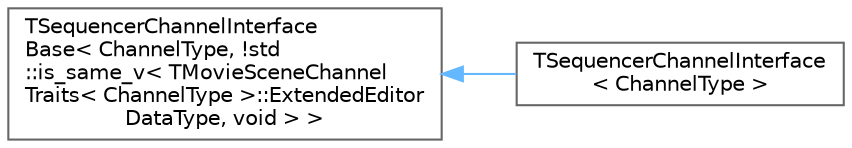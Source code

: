digraph "Graphical Class Hierarchy"
{
 // INTERACTIVE_SVG=YES
 // LATEX_PDF_SIZE
  bgcolor="transparent";
  edge [fontname=Helvetica,fontsize=10,labelfontname=Helvetica,labelfontsize=10];
  node [fontname=Helvetica,fontsize=10,shape=box,height=0.2,width=0.4];
  rankdir="LR";
  Node0 [id="Node000000",label="TSequencerChannelInterface\lBase\< ChannelType, !std\l::is_same_v\< TMovieSceneChannel\lTraits\< ChannelType \>::ExtendedEditor\lDataType, void \> \>",height=0.2,width=0.4,color="grey40", fillcolor="white", style="filled",URL="$d8/d73/structTSequencerChannelInterfaceBase.html",tooltip=" "];
  Node0 -> Node1 [id="edge8386_Node000000_Node000001",dir="back",color="steelblue1",style="solid",tooltip=" "];
  Node1 [id="Node000001",label="TSequencerChannelInterface\l\< ChannelType \>",height=0.2,width=0.4,color="grey40", fillcolor="white", style="filled",URL="$d6/d61/structTSequencerChannelInterface.html",tooltip="Forward declaration for the default templated channel interface."];
}
